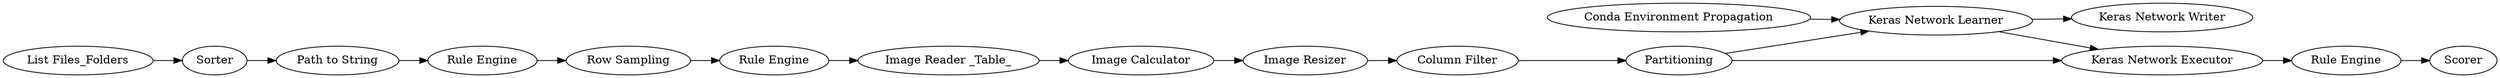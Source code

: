 digraph {
	"7609372050959648131_312" [label="Image Resizer"]
	"7609372050959648131_320" [label="Rule Engine"]
	"7609372050959648131_319" [label="Conda Environment Propagation"]
	"7609372050959648131_314" [label="Image Calculator"]
	"7609372050959648131_315" [label="Image Reader _Table_"]
	"-7191689282567208217_247" [label="Row Sampling"]
	"-7191689282567208217_288" [label="Rule Engine"]
	"7609372050959648131_284" [label="Keras Network Executor"]
	"7609372050959648131_288" [label="Rule Engine"]
	"-7191689282567208217_285" [label="List Files_Folders"]
	"7609372050959648131_318" [label="Keras Network Writer"]
	"7609372050959648131_289" [label=Scorer]
	"7609372050959648131_316" [label="Column Filter"]
	"-7191689282567208217_252" [label=Sorter]
	"7609372050959648131_317" [label=Partitioning]
	"-7191689282567208217_286" [label="Path to String"]
	"7609372050959648131_280" [label="Keras Network Learner"]
	"7609372050959648131_316" -> "7609372050959648131_317"
	"7609372050959648131_319" -> "7609372050959648131_280"
	"7609372050959648131_312" -> "7609372050959648131_316"
	"7609372050959648131_317" -> "7609372050959648131_280"
	"-7191689282567208217_286" -> "-7191689282567208217_288"
	"7609372050959648131_284" -> "7609372050959648131_288"
	"7609372050959648131_314" -> "7609372050959648131_312"
	"-7191689282567208217_252" -> "-7191689282567208217_286"
	"-7191689282567208217_285" -> "-7191689282567208217_252"
	"7609372050959648131_280" -> "7609372050959648131_318"
	"-7191689282567208217_288" -> "-7191689282567208217_247"
	"7609372050959648131_320" -> "7609372050959648131_315"
	"7609372050959648131_315" -> "7609372050959648131_314"
	"-7191689282567208217_247" -> "7609372050959648131_320"
	"7609372050959648131_280" -> "7609372050959648131_284"
	"7609372050959648131_288" -> "7609372050959648131_289"
	"7609372050959648131_317" -> "7609372050959648131_284"
	rankdir=LR
}
